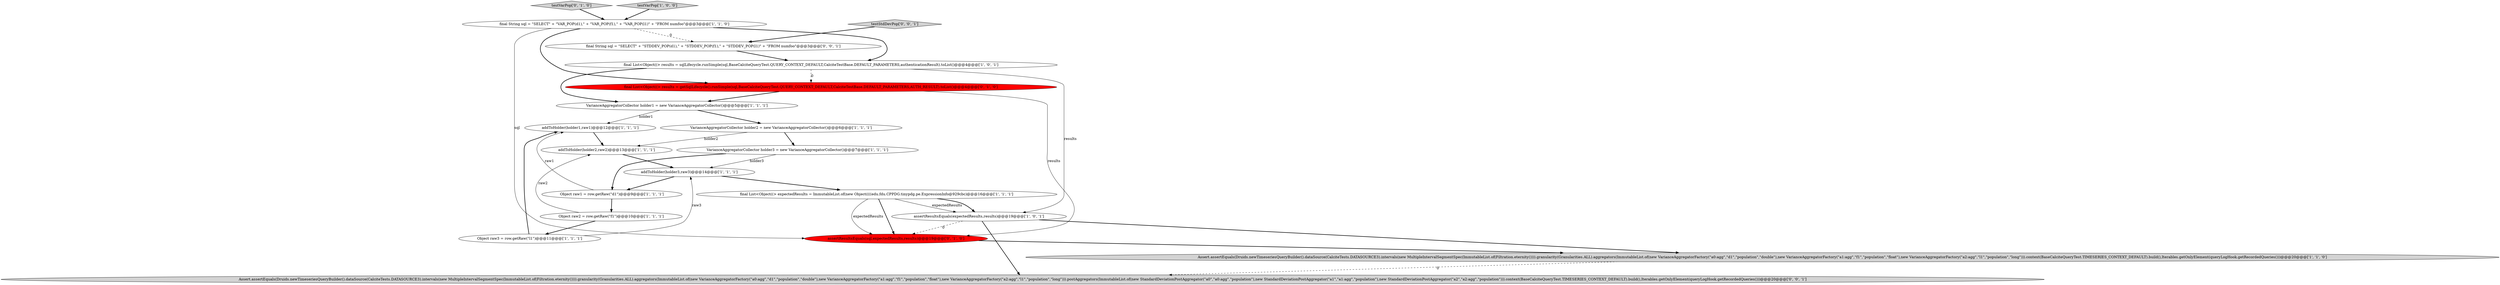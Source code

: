 digraph {
15 [style = filled, label = "testVarPop['0', '1', '0']", fillcolor = lightgray, shape = diamond image = "AAA0AAABBB2BBB"];
16 [style = filled, label = "final List<Object((> results = getSqlLifecycle().runSimple(sql,BaseCalciteQueryTest.QUERY_CONTEXT_DEFAULT,CalciteTestBase.DEFAULT_PARAMETERS,AUTH_RESULT).toList()@@@4@@@['0', '1', '0']", fillcolor = red, shape = ellipse image = "AAA1AAABBB2BBB"];
0 [style = filled, label = "addToHolder(holder1,raw1)@@@12@@@['1', '1', '1']", fillcolor = white, shape = ellipse image = "AAA0AAABBB1BBB"];
10 [style = filled, label = "final List<Object((> results = sqlLifecycle.runSimple(sql,BaseCalciteQueryTest.QUERY_CONTEXT_DEFAULT,CalciteTestBase.DEFAULT_PARAMETERS,authenticationResult).toList()@@@4@@@['1', '0', '1']", fillcolor = white, shape = ellipse image = "AAA0AAABBB1BBB"];
13 [style = filled, label = "VarianceAggregatorCollector holder1 = new VarianceAggregatorCollector()@@@5@@@['1', '1', '1']", fillcolor = white, shape = ellipse image = "AAA0AAABBB1BBB"];
17 [style = filled, label = "assertResultsEquals(sql,expectedResults,results)@@@19@@@['0', '1', '0']", fillcolor = red, shape = ellipse image = "AAA1AAABBB2BBB"];
6 [style = filled, label = "final List<Object((> expectedResults = ImmutableList.of(new Object((((edu.fdu.CPPDG.tinypdg.pe.ExpressionInfo@929cbc)@@@16@@@['1', '1', '1']", fillcolor = white, shape = ellipse image = "AAA0AAABBB1BBB"];
19 [style = filled, label = "testStdDevPop['0', '0', '1']", fillcolor = lightgray, shape = diamond image = "AAA0AAABBB3BBB"];
9 [style = filled, label = "addToHolder(holder3,raw3)@@@14@@@['1', '1', '1']", fillcolor = white, shape = ellipse image = "AAA0AAABBB1BBB"];
5 [style = filled, label = "VarianceAggregatorCollector holder2 = new VarianceAggregatorCollector()@@@6@@@['1', '1', '1']", fillcolor = white, shape = ellipse image = "AAA0AAABBB1BBB"];
3 [style = filled, label = "Object raw2 = row.getRaw(\"f1\")@@@10@@@['1', '1', '1']", fillcolor = white, shape = ellipse image = "AAA0AAABBB1BBB"];
4 [style = filled, label = "Object raw1 = row.getRaw(\"d1\")@@@9@@@['1', '1', '1']", fillcolor = white, shape = ellipse image = "AAA0AAABBB1BBB"];
2 [style = filled, label = "final String sql = \"SELECT\" + \"VAR_POP(d1),\" + \"VAR_POP(f1),\" + \"VAR_POP(l1)\" + \"FROM numfoo\"@@@3@@@['1', '1', '0']", fillcolor = white, shape = ellipse image = "AAA0AAABBB1BBB"];
7 [style = filled, label = "addToHolder(holder2,raw2)@@@13@@@['1', '1', '1']", fillcolor = white, shape = ellipse image = "AAA0AAABBB1BBB"];
1 [style = filled, label = "assertResultsEquals(expectedResults,results)@@@19@@@['1', '0', '1']", fillcolor = white, shape = ellipse image = "AAA0AAABBB1BBB"];
14 [style = filled, label = "Assert.assertEquals(Druids.newTimeseriesQueryBuilder().dataSource(CalciteTests.DATASOURCE3).intervals(new MultipleIntervalSegmentSpec(ImmutableList.of(Filtration.eternity()))).granularity(Granularities.ALL).aggregators(ImmutableList.of(new VarianceAggregatorFactory(\"a0:agg\",\"d1\",\"population\",\"double\"),new VarianceAggregatorFactory(\"a1:agg\",\"f1\",\"population\",\"float\"),new VarianceAggregatorFactory(\"a2:agg\",\"l1\",\"population\",\"long\"))).context(BaseCalciteQueryTest.TIMESERIES_CONTEXT_DEFAULT).build(),Iterables.getOnlyElement(queryLogHook.getRecordedQueries()))@@@20@@@['1', '1', '0']", fillcolor = lightgray, shape = ellipse image = "AAA0AAABBB1BBB"];
18 [style = filled, label = "Assert.assertEquals(Druids.newTimeseriesQueryBuilder().dataSource(CalciteTests.DATASOURCE3).intervals(new MultipleIntervalSegmentSpec(ImmutableList.of(Filtration.eternity()))).granularity(Granularities.ALL).aggregators(ImmutableList.of(new VarianceAggregatorFactory(\"a0:agg\",\"d1\",\"population\",\"double\"),new VarianceAggregatorFactory(\"a1:agg\",\"f1\",\"population\",\"float\"),new VarianceAggregatorFactory(\"a2:agg\",\"l1\",\"population\",\"long\"))).postAggregators(ImmutableList.of(new StandardDeviationPostAggregator(\"a0\",\"a0:agg\",\"population\"),new StandardDeviationPostAggregator(\"a1\",\"a1:agg\",\"population\"),new StandardDeviationPostAggregator(\"a2\",\"a2:agg\",\"population\"))).context(BaseCalciteQueryTest.TIMESERIES_CONTEXT_DEFAULT).build(),Iterables.getOnlyElement(queryLogHook.getRecordedQueries()))@@@20@@@['0', '0', '1']", fillcolor = lightgray, shape = ellipse image = "AAA0AAABBB3BBB"];
8 [style = filled, label = "VarianceAggregatorCollector holder3 = new VarianceAggregatorCollector()@@@7@@@['1', '1', '1']", fillcolor = white, shape = ellipse image = "AAA0AAABBB1BBB"];
20 [style = filled, label = "final String sql = \"SELECT\" + \"STDDEV_POP(d1),\" + \"STDDEV_POP(f1),\" + \"STDDEV_POP(l1)\" + \"FROM numfoo\"@@@3@@@['0', '0', '1']", fillcolor = white, shape = ellipse image = "AAA0AAABBB3BBB"];
11 [style = filled, label = "testVarPop['1', '0', '0']", fillcolor = lightgray, shape = diamond image = "AAA0AAABBB1BBB"];
12 [style = filled, label = "Object raw3 = row.getRaw(\"l1\")@@@11@@@['1', '1', '1']", fillcolor = white, shape = ellipse image = "AAA0AAABBB1BBB"];
6->17 [style = bold, label=""];
5->8 [style = bold, label=""];
4->3 [style = bold, label=""];
12->9 [style = solid, label="raw3"];
16->13 [style = bold, label=""];
15->2 [style = bold, label=""];
2->20 [style = dashed, label="0"];
3->7 [style = solid, label="raw2"];
19->20 [style = bold, label=""];
9->4 [style = bold, label=""];
8->9 [style = solid, label="holder3"];
10->1 [style = solid, label="results"];
1->18 [style = bold, label=""];
3->12 [style = bold, label=""];
2->10 [style = bold, label=""];
12->0 [style = bold, label=""];
6->1 [style = solid, label="expectedResults"];
11->2 [style = bold, label=""];
5->7 [style = solid, label="holder2"];
9->6 [style = bold, label=""];
20->10 [style = bold, label=""];
0->7 [style = bold, label=""];
7->9 [style = bold, label=""];
6->17 [style = solid, label="expectedResults"];
6->1 [style = bold, label=""];
13->0 [style = solid, label="holder1"];
1->17 [style = dashed, label="0"];
10->13 [style = bold, label=""];
17->14 [style = bold, label=""];
2->17 [style = solid, label="sql"];
13->5 [style = bold, label=""];
1->14 [style = bold, label=""];
4->0 [style = solid, label="raw1"];
10->16 [style = dashed, label="0"];
8->4 [style = bold, label=""];
14->18 [style = dashed, label="0"];
16->17 [style = solid, label="results"];
2->16 [style = bold, label=""];
}

